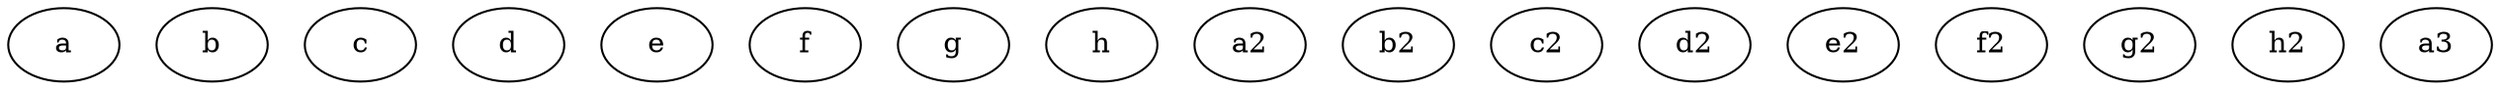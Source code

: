 digraph example {
    a [Weight=3];
    b [Weight=3];
    c [Weight=3];
    d [Weight=3];
    e [Weight=3];
    f [Weight=3];
    g [Weight=3];
    h [Weight=3];
        a2 [Weight=3];
        b2 [Weight=3];
        c2 [Weight=3];
        d2 [Weight=3];
        e2 [Weight=3];
        f2 [Weight=3];
        g2 [Weight=3];
        h2 [Weight=3];
            a3 [Weight=3];
}
